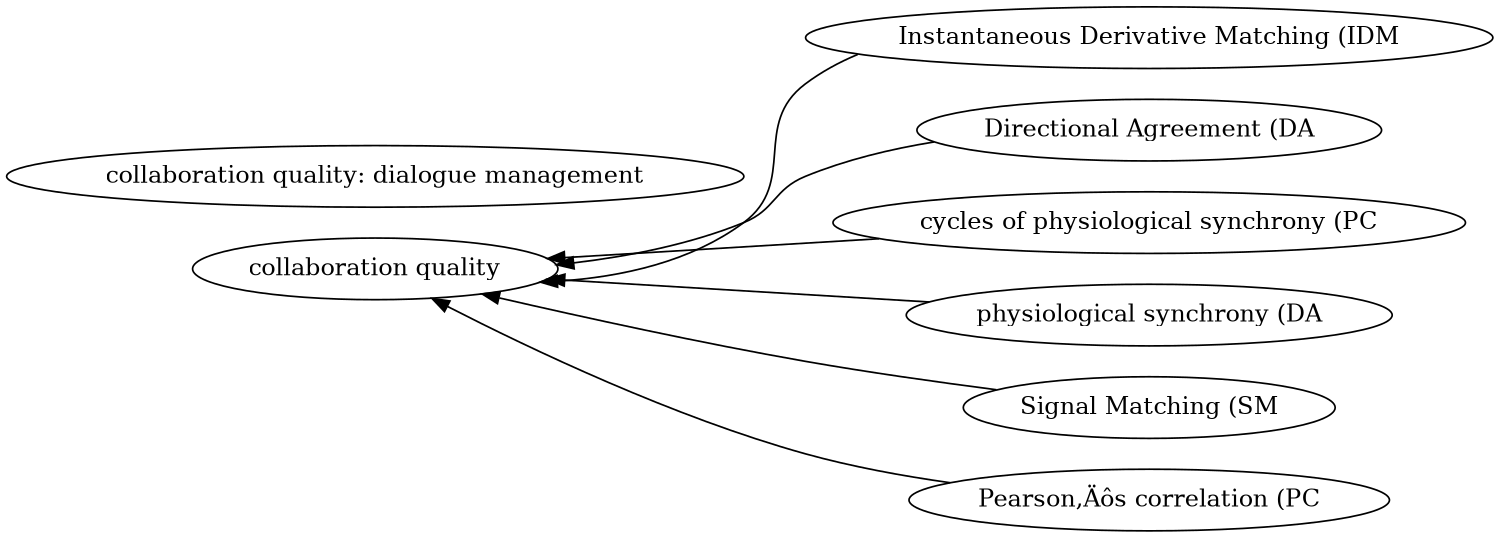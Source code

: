 digraph Test {
	rankdir=RL
	size="10,10"
	overlap=false
	splines=true
	{rank=same; "Instantaneous Derivative Matching (IDM" "Directional Agreement (DA" "cycles of physiological synchrony (PC" "physiological synchrony (DA" "Signal Matching (SM" "Pearson‚Äôs correlation (PC";}
	{rank=same; "collaboration quality" "collaboration quality: dialogue management";}
	"Signal Matching (SM" [href="https://scholar.google.com/scholar?hl=en&q=Using%20Physiological%20Synchrony%20as%20an%20Indicator%20of%20Collaboration%20Quality,%20Task%20Performance%20and%20Learning" target=_blank]
	"Signal Matching (SM" -> "collaboration quality":" dialogue management"
	"Instantaneous Derivative Matching (IDM" [href="https://scholar.google.com/scholar?hl=en&q=Using%20Physiological%20Synchrony%20as%20an%20Indicator%20of%20Collaboration%20Quality,%20Task%20Performance%20and%20Learning" target=_blank]
	"Instantaneous Derivative Matching (IDM" -> "collaboration quality":" dialogue management"
	"Pearson‚Äôs correlation (PC" [href="https://scholar.google.com/scholar?hl=en&q=Using%20Physiological%20Synchrony%20as%20an%20Indicator%20of%20Collaboration%20Quality,%20Task%20Performance%20and%20Learning" target=_blank]
	"Pearson‚Äôs correlation (PC" -> "collaboration quality":" dialogue management"
	"Directional Agreement (DA" [href="https://scholar.google.com/scholar?hl=en&q=Using%20Physiological%20Synchrony%20as%20an%20Indicator%20of%20Collaboration%20Quality,%20Task%20Performance%20and%20Learning" target=_blank]
	"Directional Agreement (DA" -> "collaboration quality":" dialogue management"
	"physiological synchrony (DA" [href="https://scholar.google.com/scholar?hl=en&q=Unpacking%20the%20relationship%20between%20existing%20and%20new%20measures%20of%20physiological%20synchrony%20and%20collaborative%20learning:%20a%20mixed%20methods%20study" target=_blank]
	"physiological synchrony (DA" -> "collaboration quality"
	"cycles of physiological synchrony (PC" [href="https://scholar.google.com/scholar?hl=en&q=Unpacking%20the%20relationship%20between%20existing%20and%20new%20measures%20of%20physiological%20synchrony%20and%20collaborative%20learning:%20a%20mixed%20methods%20study" target=_blank]
	"cycles of physiological synchrony (PC" -> "collaboration quality"
}

